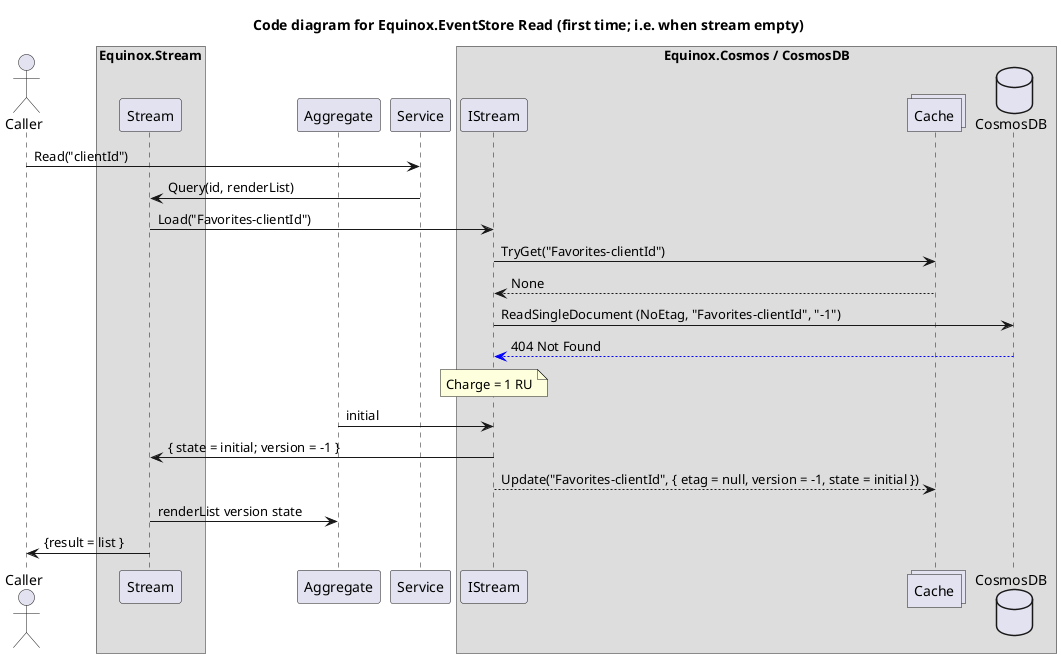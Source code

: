 @startuml
title Code diagram for Equinox.EventStore Read (first time; i.e. when stream empty)

actor Caller order 20
box "Equinox.Stream"
    participant Stream order 40
end box
participant Aggregate order 50
participant Service order 60
box "Equinox.Cosmos / CosmosDB"
  participant IStream order 80
  collections Cache order 90
  database CosmosDB order 100
end box

Caller -> Service: Read("clientId")
participant Aggregate
Service -> Stream: Query(id, renderList)
Stream -> IStream: Load("Favorites-clientId")
IStream -> Cache: TryGet("Favorites-clientId")
Cache --> IStream: None
IStream -> CosmosDB: ReadSingleDocument (NoEtag, "Favorites-clientId", "-1")
CosmosDB -[#blue]-> IStream: 404 Not Found
note over IStream: Charge = 1 RU
IStream <- Aggregate: initial
IStream -> Stream: { state = initial; version = -1 }
IStream --> Cache: Update("Favorites-clientId", { etag = null, version = -1, state = initial })
Stream -> Aggregate: renderList version state
Stream -> Caller: {result = list }
@enduml

@startuml
title Code diagram for Equinox.Cosmos Read (with cache, snapshotting)

actor Caller order 20
box "Equinox.Stream"
    participant Stream order 40
end box
participant Aggregate order 50
participant Service order 60
box "Equinox.Cosmos / CosmosDB"
  participant IStream order 80
  collections Cache order 90
  database CosmosDB order 100
end box

Caller -> Service: Execute("clientId", Favorite "A")
Service -> Stream: Transact(interpret (Favorite "A"))
Service -> Stream: maxAttempts
Stream -> IStream: Load("Favorites-clientId")
IStream -> Cache: TryGet("Favorites-clientId")
Cache --> IStream: None
IStream -> CosmosDB: ReadSingleDocument(etag, "Favorites-clientId", "-1")
alt Stream Empty (initial state)
CosmosDB -[#blue]-> IStream: 404 Not Found
note over IStream: Charge = 1 RU
Stream -> IStream: initial
IStream -> Stream: { state = initial; events = [] }
Stream -> Aggregate: fold initial events
else load from snapshot
CosmosDB -[#green]-> IStream: 200, etag, u = [Snapshotted {state = snapshottedValue}])
note over IStream #lightblue: charge = f(READ * length(compressedTipDocument)
IStream -> Aggregate: isOrigin(Snapshotted { state = snapshottedValue})
IStream -> Aggregate: fold initial snapshottedValue
else load from events
CosmosDB -[#green]-> IStream: 200, etag; version = version; u = [OldSnapshot])
note over IStream #lightblue: charge = f(READ * length(compressedTipDocument)
note over IStream #orange: here we illustrate what happens if isOrigin rejects the OldSnapShot
IStream -> Aggregate: isOrigin(OldSnapshot)
Aggregate -[#red]> IStream: false
IStream -> CosmosDB: ReadMany(version <= version, "Favorites-Client")
CosmosDB --> IStream: [event4; event3]
IStream -> Aggregate: isOrigin event4
note over IStream: Each event is tested one by one; Lets say it returns false every time
CosmosDB --> IStream: [event2; event1] 
IStream -> Aggregate: fold initial [event1; event2; event3; event4]]
end // initial stream load cases
Aggregate --> IStream: state
loop Optimistic Concurrency Control loop driven by consistency check on etag, attempts times; INPUT: state
Stream -> Aggregate: interpret state
Aggregate --> Stream: (result = proposedResult, events proposedEvents)
Stream -> IStream: TrySync token state proposedEvents
IStream <- Aggregate: fold state proposedEvents
Aggregate --> IStream: state'
IStream <- Aggregate: snapshot state'
IStream <-- IStream: { unfolds = [snapshot] }
IStream -> CosmosDB: RunSyncStoredProcedure ("Favorites-clientId", token, events, unfolds = [Snapshotted { state'}])
alt Normal, conflict-free case
CosmosDB -[#green]-> IStream: {result = 200; etag = etag'; version = version' }
note over IStream #FFAAAA: Charge = f(READ* length(compressedTipDocument)+WRITE*(length(compressedTipDocument))+length(eventsDocument)))
else Database detects etag has deviated from etag 
CosmosDB -[#red]-> IStream: {result = CONFLICT; etag = etag'; events = conflictingEvents }
note over IStream: Charge = f(READ * length(compressedTipDocument))
alt RETRY CASE; attempts > 1
Aggregate --> IStream: conflictingState
note over IStream #orange: RESTART OCC LOOP with {state = conflictingState; attempts = attempts - 1 }
else LAST ATTEMPT; attempts = 1
note over IStream #red: Throw MaxAttemptsExceededException, "Favorites-client"
end // alt throw
end // alt ok or conflict
end // loop
IStream --> Cache: Update("Favorites-clientId", { etag', state', version' })
IStream -> Stream: { state = state' }
Stream -> Caller: proposedResult
@enduml

@startuml
title Code diagram for Equinox.Cosmos Read (next time; same node, i.e. cached)

actor Caller order 20
box "Equinox.Stream"
    participant Stream order 40
end box
participant Aggregate order 50
participant Service order 60
box "Equinox.Cosmos / CosmosDB"
  participant IStream order 80
  collections Cache order 90
  database CosmosDB order 100
end box

Caller -> Service: Read("clientId")
participant Aggregate
Service -> Stream: Query(id, renderList)
Stream -> IStream: Load("Favorites-clientId")
IStream -> Cache: TryGet("Favorites-clientId")
Cache --> IStream: { state = cachedState; etag = cachedEtag }
IStream -> CosmosDB: ReadSingleDocument (cachedEtag, "Favorites-clientId", "-1")
CosmosDB -[#blue]->  IStream: 304 Not Modified
note over IStream #lightblue: Charge = 1 RU
IStream -> Stream: { state = cachedState; version = version; etag = cachedEtag }
Aggregate <-> IStream: { result = renderList version state }
Aggregate -> Caller: result
@enduml

@startuml
title Code diagram for Equinox.Cosmos Read (Another node; using snapshotting)

actor Caller order 20
box "Equinox.Stream"
    participant Stream order 40
end box
participant Aggregate order 50
participant Service order 60
box "Equinox.Cosmos / CosmosDB"
  participant IStream order 80
  collections Cache order 90
  database CosmosDB order 100
end box

Caller -> Service: Read("clientId")
participant Aggregate
Service -> Stream: Query(id, renderList)
Stream -> IStream: Load("Favorites-clientId")
IStream -> Cache: TryGet("Favorites-clientId")
Cache --> IStream: None
IStream -> CosmosDB: ReadSingleDocument (NoEtag, "Favorites-clientId", "-1")
CosmosDB -[#green]-> IStream: 200, etag, u = [Snapshotted {state = snapshottedValue}])
note over IStream #lightblue: charge = f(READ * length(compressedTipDocument)
IStream -> Aggregate: isOrigin(Snapshotted { state = snapshottedValue})
IStream -> Aggregate: fold initial snapshottedValue
Aggregate --> IStream: state
IStream --> Cache: Update("Favorites-clientId", { etag, state, version })
IStream -> Stream: {state = state; version = version }
Stream -> Aggregate: let result = renderList version, state
Stream -> Caller: result
@enduml